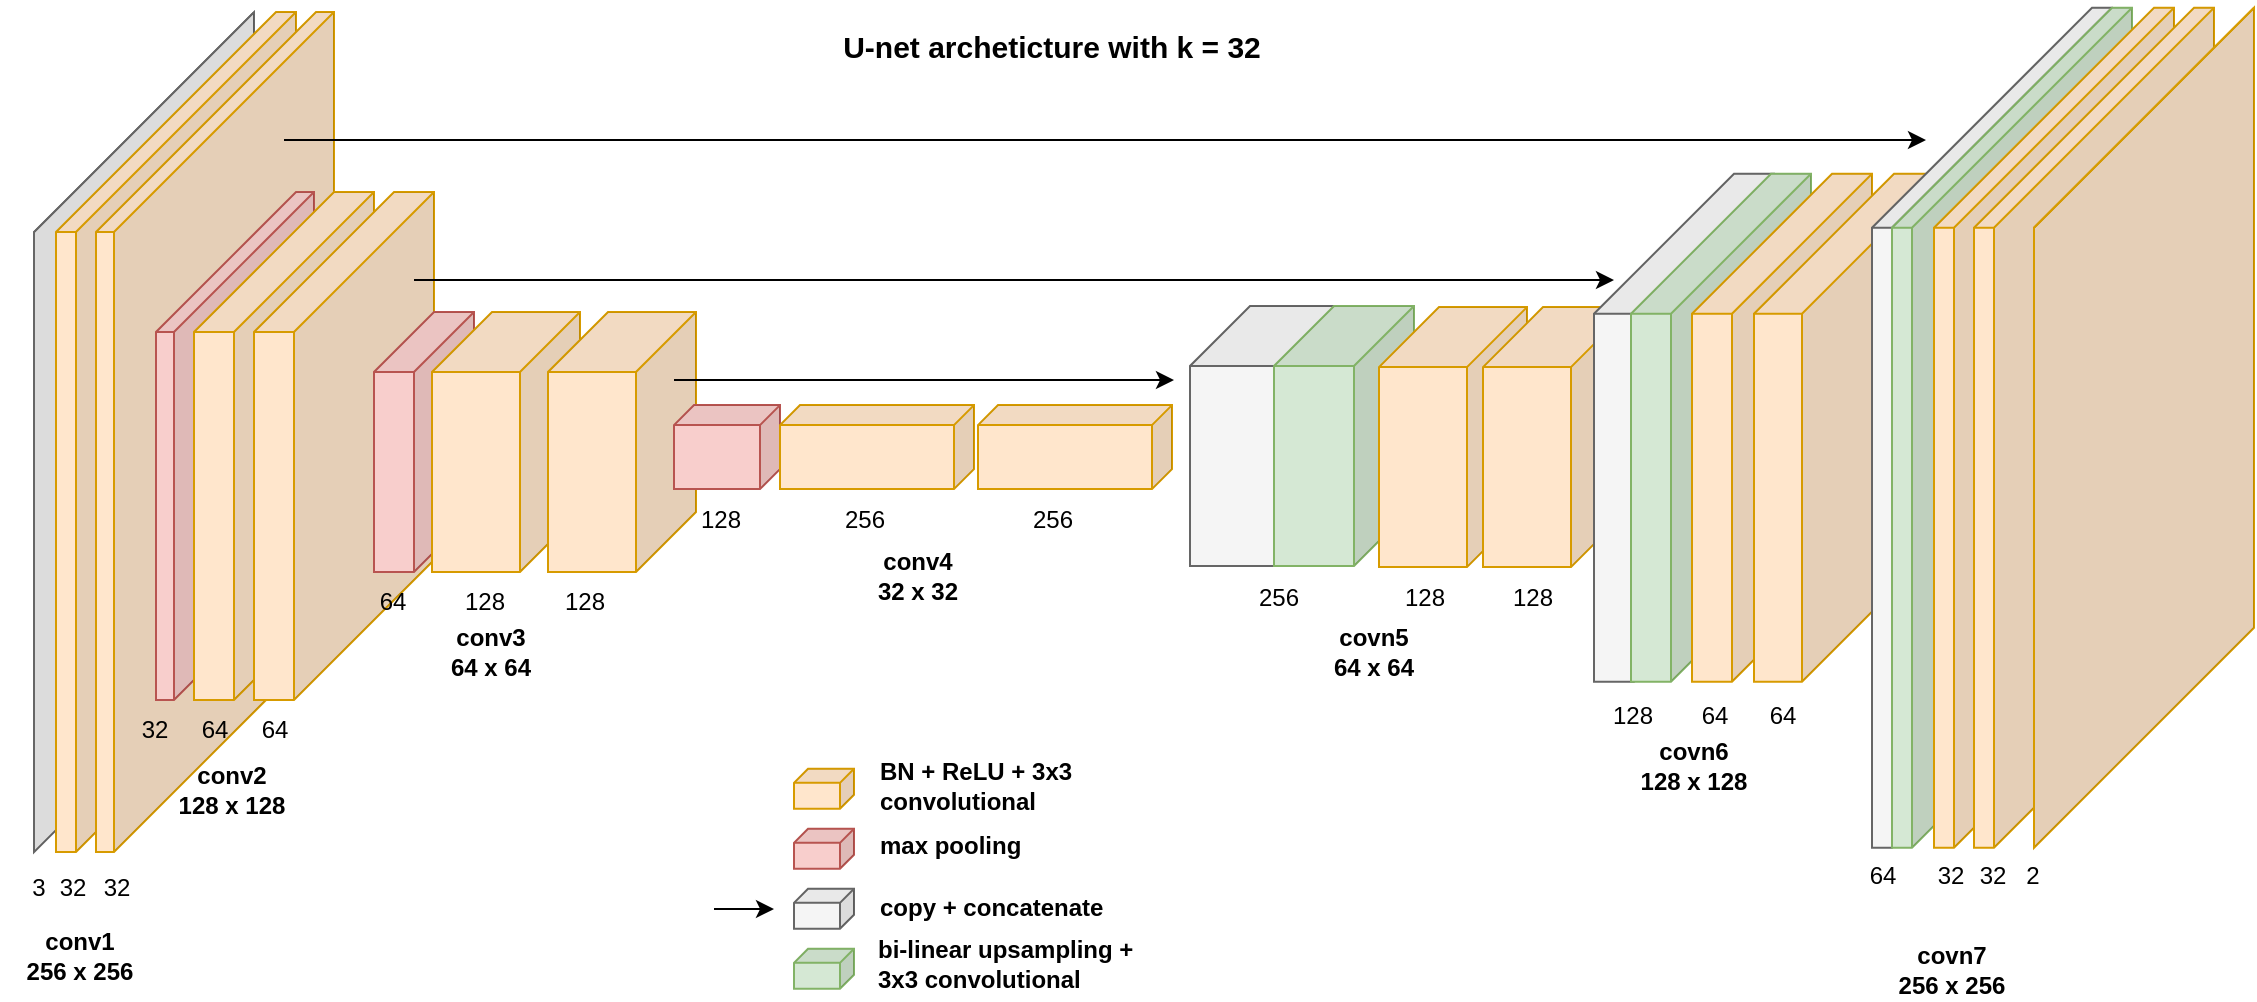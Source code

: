 <mxfile version="16.0.2" type="device"><diagram id="QJjx0-fPxzvcmYibJWj1" name="Page-1"><mxGraphModel dx="1529" dy="817" grid="1" gridSize="10" guides="1" tooltips="1" connect="1" arrows="1" fold="1" page="0" pageScale="1" pageWidth="1654" pageHeight="1169" math="0" shadow="0"><root><mxCell id="0"/><mxCell id="1" parent="0"/><mxCell id="-IOG-JnelObulEaHI8Jq-29" value="" style="shape=cube;whiteSpace=wrap;html=1;boundedLbl=1;backgroundOutline=1;darkOpacity=0.05;darkOpacity2=0.1;size=30;direction=east;flipH=1;fillColor=#f5f5f5;fontColor=#333333;strokeColor=#666666;" vertex="1" parent="1"><mxGeometry x="638" y="243" width="74" height="130" as="geometry"/></mxCell><mxCell id="-IOG-JnelObulEaHI8Jq-17" value="" style="shape=cube;whiteSpace=wrap;html=1;boundedLbl=1;backgroundOutline=1;darkOpacity=0.05;darkOpacity2=0.1;size=30;direction=east;flipH=1;fillColor=#d5e8d4;strokeColor=#82b366;" vertex="1" parent="1"><mxGeometry x="680" y="243" width="70" height="130" as="geometry"/></mxCell><mxCell id="-IOG-JnelObulEaHI8Jq-18" value="" style="shape=cube;whiteSpace=wrap;html=1;boundedLbl=1;backgroundOutline=1;darkOpacity=0.05;darkOpacity2=0.1;size=30;direction=east;flipH=1;fillColor=#ffe6cc;strokeColor=#d79b00;" vertex="1" parent="1"><mxGeometry x="732.5" y="243.56" width="74" height="130" as="geometry"/></mxCell><mxCell id="-IOG-JnelObulEaHI8Jq-19" value="" style="shape=cube;whiteSpace=wrap;html=1;boundedLbl=1;backgroundOutline=1;darkOpacity=0.05;darkOpacity2=0.1;size=30;direction=east;flipH=1;fillColor=#ffe6cc;strokeColor=#d79b00;" vertex="1" parent="1"><mxGeometry x="784.5" y="243.56" width="74" height="130" as="geometry"/></mxCell><mxCell id="-IOG-JnelObulEaHI8Jq-59" value="" style="shape=cube;whiteSpace=wrap;html=1;boundedLbl=1;backgroundOutline=1;darkOpacity=0.05;darkOpacity2=0.1;size=70;direction=east;flipH=1;fillColor=#f5f5f5;strokeColor=#666666;fontColor=#333333;" vertex="1" parent="1"><mxGeometry x="840" y="176.88" width="90" height="254" as="geometry"/></mxCell><mxCell id="-IOG-JnelObulEaHI8Jq-45" value="" style="shape=cube;whiteSpace=wrap;html=1;boundedLbl=1;backgroundOutline=1;darkOpacity=0.05;darkOpacity2=0.1;size=110;direction=east;flipH=1;fillColor=#f5f5f5;strokeColor=#666666;fontColor=#333333;" vertex="1" parent="1"><mxGeometry x="60" y="96.06" width="110" height="420" as="geometry"/></mxCell><mxCell id="-IOG-JnelObulEaHI8Jq-15" value="" style="shape=cube;whiteSpace=wrap;html=1;boundedLbl=1;backgroundOutline=1;darkOpacity=0.05;darkOpacity2=0.1;size=10;direction=east;flipH=1;fillColor=#ffe6cc;strokeColor=#d79b00;" vertex="1" parent="1"><mxGeometry x="532" y="292.56" width="97" height="42" as="geometry"/></mxCell><mxCell id="4f-DMQIj-ya-iA7LCkDa-1" value="" style="shape=cube;whiteSpace=wrap;html=1;boundedLbl=1;backgroundOutline=1;darkOpacity=0.05;darkOpacity2=0.1;size=110;direction=east;flipH=1;fillColor=#ffe6cc;strokeColor=#d79b00;" parent="1" vertex="1"><mxGeometry x="71" y="96" width="120" height="420" as="geometry"/></mxCell><mxCell id="4f-DMQIj-ya-iA7LCkDa-2" value="" style="shape=cube;whiteSpace=wrap;html=1;boundedLbl=1;backgroundOutline=1;darkOpacity=0.05;darkOpacity2=0.1;size=110;direction=east;flipH=1;fillColor=#ffe6cc;strokeColor=#d79b00;" parent="1" vertex="1"><mxGeometry x="91" y="96" width="119" height="420" as="geometry"/></mxCell><mxCell id="4f-DMQIj-ya-iA7LCkDa-3" value="" style="shape=cube;whiteSpace=wrap;html=1;boundedLbl=1;backgroundOutline=1;darkOpacity=0.05;darkOpacity2=0.1;size=70;direction=east;flipH=1;fillColor=#f8cecc;strokeColor=#b85450;" parent="1" vertex="1"><mxGeometry x="121" y="186" width="79" height="254" as="geometry"/></mxCell><mxCell id="4f-DMQIj-ya-iA7LCkDa-4" value="" style="shape=cube;whiteSpace=wrap;html=1;boundedLbl=1;backgroundOutline=1;darkOpacity=0.05;darkOpacity2=0.1;size=70;direction=east;flipH=1;fillColor=#ffe6cc;strokeColor=#d79b00;" parent="1" vertex="1"><mxGeometry x="140" y="186" width="90" height="254" as="geometry"/></mxCell><mxCell id="4f-DMQIj-ya-iA7LCkDa-23" value="" style="shape=cube;whiteSpace=wrap;html=1;boundedLbl=1;backgroundOutline=1;darkOpacity=0.05;darkOpacity2=0.1;size=7;direction=east;flipH=1;fillColor=#ffe6cc;strokeColor=#d79b00;" parent="1" vertex="1"><mxGeometry x="440" y="474.41" width="30" height="20" as="geometry"/></mxCell><mxCell id="4f-DMQIj-ya-iA7LCkDa-24" value="" style="shape=cube;whiteSpace=wrap;html=1;boundedLbl=1;backgroundOutline=1;darkOpacity=0.05;darkOpacity2=0.1;size=7;direction=east;flipH=1;fillColor=#f8cecc;strokeColor=#b85450;" parent="1" vertex="1"><mxGeometry x="440" y="504.41" width="30" height="20" as="geometry"/></mxCell><mxCell id="4f-DMQIj-ya-iA7LCkDa-26" value="" style="shape=cube;whiteSpace=wrap;html=1;boundedLbl=1;backgroundOutline=1;darkOpacity=0.05;darkOpacity2=0.1;size=7;direction=east;flipH=1;fillColor=#f5f5f5;strokeColor=#666666;fontColor=#333333;" parent="1" vertex="1"><mxGeometry x="440" y="534.41" width="30" height="20" as="geometry"/></mxCell><mxCell id="4f-DMQIj-ya-iA7LCkDa-28" value="" style="shape=cube;whiteSpace=wrap;html=1;boundedLbl=1;backgroundOutline=1;darkOpacity=0.05;darkOpacity2=0.1;size=7;direction=east;flipH=1;fillColor=#d5e8d4;strokeColor=#82b366;" parent="1" vertex="1"><mxGeometry x="440" y="564.41" width="30" height="20" as="geometry"/></mxCell><mxCell id="4f-DMQIj-ya-iA7LCkDa-32" value="&lt;b&gt;conv3&lt;br&gt;64 x 64&lt;br&gt;&lt;/b&gt;" style="text;html=1;strokeColor=none;fillColor=none;align=center;verticalAlign=middle;whiteSpace=wrap;rounded=0;" parent="1" vertex="1"><mxGeometry x="262" y="400.88" width="53" height="30" as="geometry"/></mxCell><mxCell id="4f-DMQIj-ya-iA7LCkDa-33" value="&lt;b&gt;conv4&lt;br&gt;32 x 32&lt;br&gt;&lt;/b&gt;" style="text;html=1;strokeColor=none;fillColor=none;align=center;verticalAlign=middle;whiteSpace=wrap;rounded=0;" parent="1" vertex="1"><mxGeometry x="472" y="355.44" width="60" height="45.44" as="geometry"/></mxCell><mxCell id="4f-DMQIj-ya-iA7LCkDa-34" value="&lt;b&gt;covn5&lt;br&gt;64 x 64&lt;br&gt;&lt;/b&gt;" style="text;html=1;strokeColor=none;fillColor=none;align=center;verticalAlign=middle;whiteSpace=wrap;rounded=0;" parent="1" vertex="1"><mxGeometry x="700" y="400.88" width="60" height="30" as="geometry"/></mxCell><mxCell id="4f-DMQIj-ya-iA7LCkDa-39" value="64" style="text;html=1;strokeColor=none;fillColor=none;align=center;verticalAlign=middle;whiteSpace=wrap;rounded=0;" parent="1" vertex="1"><mxGeometry x="131" y="440" width="39" height="30" as="geometry"/></mxCell><mxCell id="4f-DMQIj-ya-iA7LCkDa-50" value="BN + ReLU + 3x3 convolutional" style="text;html=1;strokeColor=none;fillColor=none;align=left;verticalAlign=middle;whiteSpace=wrap;rounded=0;fontStyle=1" parent="1" vertex="1"><mxGeometry x="481" y="471.47" width="176" height="23.88" as="geometry"/></mxCell><mxCell id="4f-DMQIj-ya-iA7LCkDa-51" value="max pooling" style="text;html=1;strokeColor=none;fillColor=none;align=left;verticalAlign=middle;whiteSpace=wrap;rounded=0;fontStyle=1" parent="1" vertex="1"><mxGeometry x="481" y="501.47" width="138" height="23.88" as="geometry"/></mxCell><mxCell id="4f-DMQIj-ya-iA7LCkDa-52" value="copy + concatenate" style="text;html=1;strokeColor=none;fillColor=none;align=left;verticalAlign=middle;whiteSpace=wrap;rounded=0;fontStyle=1" parent="1" vertex="1"><mxGeometry x="481" y="532.53" width="138" height="23.88" as="geometry"/></mxCell><mxCell id="4f-DMQIj-ya-iA7LCkDa-53" value="bi-linear upsampling + 3x3 convolutional" style="text;html=1;strokeColor=none;fillColor=none;align=left;verticalAlign=middle;whiteSpace=wrap;rounded=0;fontStyle=1" parent="1" vertex="1"><mxGeometry x="480" y="560.53" width="138" height="23.88" as="geometry"/></mxCell><mxCell id="-IOG-JnelObulEaHI8Jq-4" value="" style="shape=cube;whiteSpace=wrap;html=1;boundedLbl=1;backgroundOutline=1;darkOpacity=0.05;darkOpacity2=0.1;size=70;direction=east;flipH=1;fillColor=#ffe6cc;strokeColor=#d79b00;" vertex="1" parent="1"><mxGeometry x="170" y="186" width="90" height="254" as="geometry"/></mxCell><mxCell id="-IOG-JnelObulEaHI8Jq-6" value="" style="shape=cube;whiteSpace=wrap;html=1;boundedLbl=1;backgroundOutline=1;darkOpacity=0.05;darkOpacity2=0.1;size=30;direction=east;flipH=1;fillColor=#f8cecc;strokeColor=#b85450;" vertex="1" parent="1"><mxGeometry x="230" y="246" width="50" height="130" as="geometry"/></mxCell><mxCell id="-IOG-JnelObulEaHI8Jq-8" value="" style="shape=cube;whiteSpace=wrap;html=1;boundedLbl=1;backgroundOutline=1;darkOpacity=0.05;darkOpacity2=0.1;size=30;direction=east;flipH=1;fillColor=#ffe6cc;strokeColor=#d79b00;" vertex="1" parent="1"><mxGeometry x="259" y="246" width="74" height="130" as="geometry"/></mxCell><mxCell id="-IOG-JnelObulEaHI8Jq-10" value="" style="shape=cube;whiteSpace=wrap;html=1;boundedLbl=1;backgroundOutline=1;darkOpacity=0.05;darkOpacity2=0.1;size=30;direction=east;flipH=1;fillColor=#ffe6cc;strokeColor=#d79b00;" vertex="1" parent="1"><mxGeometry x="317" y="246" width="74" height="130" as="geometry"/></mxCell><mxCell id="-IOG-JnelObulEaHI8Jq-11" value="" style="shape=cube;whiteSpace=wrap;html=1;boundedLbl=1;backgroundOutline=1;darkOpacity=0.05;darkOpacity2=0.1;size=10;direction=east;flipH=1;fillColor=#f8cecc;strokeColor=#b85450;" vertex="1" parent="1"><mxGeometry x="380" y="292.56" width="53" height="42" as="geometry"/></mxCell><mxCell id="-IOG-JnelObulEaHI8Jq-16" value="" style="shape=cube;whiteSpace=wrap;html=1;boundedLbl=1;backgroundOutline=1;darkOpacity=0.05;darkOpacity2=0.1;size=10;direction=east;flipH=1;fillColor=#ffe6cc;strokeColor=#d79b00;" vertex="1" parent="1"><mxGeometry x="433" y="292.56" width="97" height="42" as="geometry"/></mxCell><mxCell id="-IOG-JnelObulEaHI8Jq-32" style="edgeStyle=orthogonalEdgeStyle;rounded=0;orthogonalLoop=1;jettySize=auto;html=1;" edge="1" parent="1"><mxGeometry relative="1" as="geometry"><mxPoint x="380" y="280" as="sourcePoint"/><mxPoint x="630" y="280" as="targetPoint"/><Array as="points"><mxPoint x="500" y="280"/><mxPoint x="500" y="280"/></Array></mxGeometry></mxCell><mxCell id="-IOG-JnelObulEaHI8Jq-33" value="128" style="text;html=1;strokeColor=none;fillColor=none;align=center;verticalAlign=middle;whiteSpace=wrap;rounded=0;" vertex="1" parent="1"><mxGeometry x="374" y="334.56" width="59" height="30" as="geometry"/></mxCell><mxCell id="-IOG-JnelObulEaHI8Jq-34" value="64" style="text;html=1;strokeColor=none;fillColor=none;align=center;verticalAlign=middle;whiteSpace=wrap;rounded=0;" vertex="1" parent="1"><mxGeometry x="210" y="376" width="59" height="30" as="geometry"/></mxCell><mxCell id="-IOG-JnelObulEaHI8Jq-35" value="128" style="text;html=1;strokeColor=none;fillColor=none;align=center;verticalAlign=middle;whiteSpace=wrap;rounded=0;" vertex="1" parent="1"><mxGeometry x="256" y="376" width="59" height="30" as="geometry"/></mxCell><mxCell id="-IOG-JnelObulEaHI8Jq-36" value="128" style="text;html=1;strokeColor=none;fillColor=none;align=center;verticalAlign=middle;whiteSpace=wrap;rounded=0;" vertex="1" parent="1"><mxGeometry x="305.5" y="376" width="59" height="30" as="geometry"/></mxCell><mxCell id="-IOG-JnelObulEaHI8Jq-38" value="64" style="text;html=1;strokeColor=none;fillColor=none;align=center;verticalAlign=middle;whiteSpace=wrap;rounded=0;" vertex="1" parent="1"><mxGeometry x="161" y="440" width="39" height="30" as="geometry"/></mxCell><mxCell id="-IOG-JnelObulEaHI8Jq-41" value="32" style="text;html=1;strokeColor=none;fillColor=none;align=center;verticalAlign=middle;whiteSpace=wrap;rounded=0;" vertex="1" parent="1"><mxGeometry x="101" y="440" width="39" height="30" as="geometry"/></mxCell><mxCell id="-IOG-JnelObulEaHI8Jq-42" value="32" style="text;html=1;strokeColor=none;fillColor=none;align=center;verticalAlign=middle;whiteSpace=wrap;rounded=0;" vertex="1" parent="1"><mxGeometry x="82" y="519.06" width="39" height="30" as="geometry"/></mxCell><mxCell id="-IOG-JnelObulEaHI8Jq-43" value="32" style="text;html=1;strokeColor=none;fillColor=none;align=center;verticalAlign=middle;whiteSpace=wrap;rounded=0;" vertex="1" parent="1"><mxGeometry x="60" y="519.06" width="39" height="30" as="geometry"/></mxCell><mxCell id="-IOG-JnelObulEaHI8Jq-46" value="3" style="text;html=1;strokeColor=none;fillColor=none;align=center;verticalAlign=middle;whiteSpace=wrap;rounded=0;" vertex="1" parent="1"><mxGeometry x="43" y="519.06" width="39" height="30" as="geometry"/></mxCell><mxCell id="-IOG-JnelObulEaHI8Jq-49" value="256" style="text;html=1;strokeColor=none;fillColor=none;align=center;verticalAlign=middle;whiteSpace=wrap;rounded=0;" vertex="1" parent="1"><mxGeometry x="445.5" y="334.56" width="59" height="30" as="geometry"/></mxCell><mxCell id="-IOG-JnelObulEaHI8Jq-50" value="256" style="text;html=1;strokeColor=none;fillColor=none;align=center;verticalAlign=middle;whiteSpace=wrap;rounded=0;" vertex="1" parent="1"><mxGeometry x="539.5" y="334.56" width="59" height="30" as="geometry"/></mxCell><mxCell id="-IOG-JnelObulEaHI8Jq-53" value="&lt;b&gt;conv2&lt;br&gt;128 x 128&lt;br&gt;&lt;/b&gt;" style="text;html=1;strokeColor=none;fillColor=none;align=center;verticalAlign=middle;whiteSpace=wrap;rounded=0;" vertex="1" parent="1"><mxGeometry x="121" y="470" width="76" height="30" as="geometry"/></mxCell><mxCell id="-IOG-JnelObulEaHI8Jq-54" value="&lt;b&gt;conv1&lt;br&gt;256 x 256&lt;br&gt;&lt;/b&gt;" style="text;html=1;strokeColor=none;fillColor=none;align=center;verticalAlign=middle;whiteSpace=wrap;rounded=0;" vertex="1" parent="1"><mxGeometry x="45" y="552.94" width="76" height="30" as="geometry"/></mxCell><mxCell id="-IOG-JnelObulEaHI8Jq-56" value="256" style="text;html=1;strokeColor=none;fillColor=none;align=center;verticalAlign=middle;whiteSpace=wrap;rounded=0;" vertex="1" parent="1"><mxGeometry x="653" y="373.56" width="59" height="30" as="geometry"/></mxCell><mxCell id="-IOG-JnelObulEaHI8Jq-57" value="128" style="text;html=1;strokeColor=none;fillColor=none;align=center;verticalAlign=middle;whiteSpace=wrap;rounded=0;" vertex="1" parent="1"><mxGeometry x="725.5" y="373.56" width="59" height="30" as="geometry"/></mxCell><mxCell id="-IOG-JnelObulEaHI8Jq-58" value="128" style="text;html=1;strokeColor=none;fillColor=none;align=center;verticalAlign=middle;whiteSpace=wrap;rounded=0;" vertex="1" parent="1"><mxGeometry x="780" y="373.56" width="59" height="30" as="geometry"/></mxCell><mxCell id="-IOG-JnelObulEaHI8Jq-60" value="" style="shape=cube;whiteSpace=wrap;html=1;boundedLbl=1;backgroundOutline=1;darkOpacity=0.05;darkOpacity2=0.1;size=70;direction=east;flipH=1;fillColor=#d5e8d4;strokeColor=#82b366;" vertex="1" parent="1"><mxGeometry x="858.5" y="176.88" width="90" height="254" as="geometry"/></mxCell><mxCell id="-IOG-JnelObulEaHI8Jq-61" value="" style="shape=cube;whiteSpace=wrap;html=1;boundedLbl=1;backgroundOutline=1;darkOpacity=0.05;darkOpacity2=0.1;size=70;direction=east;flipH=1;fillColor=#ffe6cc;strokeColor=#d79b00;" vertex="1" parent="1"><mxGeometry x="889" y="176.88" width="90" height="254" as="geometry"/></mxCell><mxCell id="-IOG-JnelObulEaHI8Jq-62" value="" style="shape=cube;whiteSpace=wrap;html=1;boundedLbl=1;backgroundOutline=1;darkOpacity=0.05;darkOpacity2=0.1;size=70;direction=east;flipH=1;fillColor=#ffe6cc;strokeColor=#d79b00;" vertex="1" parent="1"><mxGeometry x="920" y="176.88" width="94" height="254" as="geometry"/></mxCell><mxCell id="-IOG-JnelObulEaHI8Jq-63" style="edgeStyle=orthogonalEdgeStyle;rounded=0;orthogonalLoop=1;jettySize=auto;html=1;" edge="1" parent="1"><mxGeometry relative="1" as="geometry"><mxPoint x="250" y="230" as="sourcePoint"/><mxPoint x="850" y="230" as="targetPoint"/></mxGeometry></mxCell><mxCell id="-IOG-JnelObulEaHI8Jq-64" style="edgeStyle=orthogonalEdgeStyle;rounded=0;orthogonalLoop=1;jettySize=auto;html=1;" edge="1" parent="1"><mxGeometry relative="1" as="geometry"><mxPoint x="400" y="544.47" as="sourcePoint"/><mxPoint x="430" y="544.9" as="targetPoint"/></mxGeometry></mxCell><mxCell id="-IOG-JnelObulEaHI8Jq-65" value="128" style="text;html=1;strokeColor=none;fillColor=none;align=center;verticalAlign=middle;whiteSpace=wrap;rounded=0;" vertex="1" parent="1"><mxGeometry x="830" y="432.94" width="59" height="30" as="geometry"/></mxCell><mxCell id="-IOG-JnelObulEaHI8Jq-66" value="64" style="text;html=1;strokeColor=none;fillColor=none;align=center;verticalAlign=middle;whiteSpace=wrap;rounded=0;" vertex="1" parent="1"><mxGeometry x="871" y="432.94" width="59" height="30" as="geometry"/></mxCell><mxCell id="-IOG-JnelObulEaHI8Jq-67" value="64" style="text;html=1;strokeColor=none;fillColor=none;align=center;verticalAlign=middle;whiteSpace=wrap;rounded=0;" vertex="1" parent="1"><mxGeometry x="904.5" y="432.94" width="59" height="30" as="geometry"/></mxCell><mxCell id="-IOG-JnelObulEaHI8Jq-24" value="" style="shape=cube;whiteSpace=wrap;html=1;boundedLbl=1;backgroundOutline=1;darkOpacity=0.05;darkOpacity2=0.1;size=110;direction=east;flipH=1;fillColor=#f5f5f5;strokeColor=#666666;fontColor=#333333;" vertex="1" parent="1"><mxGeometry x="979" y="93.88" width="120" height="420" as="geometry"/></mxCell><mxCell id="-IOG-JnelObulEaHI8Jq-69" value="" style="shape=cube;whiteSpace=wrap;html=1;boundedLbl=1;backgroundOutline=1;darkOpacity=0.05;darkOpacity2=0.1;size=110;direction=east;flipH=1;fillColor=#d5e8d4;strokeColor=#82b366;" vertex="1" parent="1"><mxGeometry x="989" y="93.88" width="120" height="420" as="geometry"/></mxCell><mxCell id="-IOG-JnelObulEaHI8Jq-25" value="" style="shape=cube;whiteSpace=wrap;html=1;boundedLbl=1;backgroundOutline=1;darkOpacity=0.05;darkOpacity2=0.1;size=110;direction=east;flipH=1;fillColor=#ffe6cc;strokeColor=#d79b00;" vertex="1" parent="1"><mxGeometry x="1010" y="93.88" width="120" height="420" as="geometry"/></mxCell><mxCell id="-IOG-JnelObulEaHI8Jq-26" value="" style="shape=cube;whiteSpace=wrap;html=1;boundedLbl=1;backgroundOutline=1;darkOpacity=0.05;darkOpacity2=0.1;size=110;direction=east;flipH=1;fillColor=#ffe6cc;strokeColor=#d79b00;" vertex="1" parent="1"><mxGeometry x="1030" y="93.88" width="120" height="420" as="geometry"/></mxCell><mxCell id="-IOG-JnelObulEaHI8Jq-71" value="" style="shape=cube;whiteSpace=wrap;html=1;boundedLbl=1;backgroundOutline=1;darkOpacity=0.05;darkOpacity2=0.1;size=110;direction=east;flipH=1;fillColor=#ffe6cc;strokeColor=#d79b00;" vertex="1" parent="1"><mxGeometry x="1060" y="93.88" width="110" height="420" as="geometry"/></mxCell><mxCell id="-IOG-JnelObulEaHI8Jq-72" style="edgeStyle=orthogonalEdgeStyle;rounded=0;orthogonalLoop=1;jettySize=auto;html=1;" edge="1" parent="1"><mxGeometry relative="1" as="geometry"><mxPoint x="185.0" y="160" as="sourcePoint"/><mxPoint x="1006" y="160" as="targetPoint"/></mxGeometry></mxCell><mxCell id="-IOG-JnelObulEaHI8Jq-73" value="&lt;b&gt;covn6&lt;br&gt;128 x 128&lt;br&gt;&lt;/b&gt;" style="text;html=1;strokeColor=none;fillColor=none;align=center;verticalAlign=middle;whiteSpace=wrap;rounded=0;" vertex="1" parent="1"><mxGeometry x="860" y="457.94" width="60" height="30" as="geometry"/></mxCell><mxCell id="-IOG-JnelObulEaHI8Jq-74" value="&lt;b&gt;covn7&lt;br&gt;256 x 256&lt;br&gt;&lt;/b&gt;" style="text;html=1;strokeColor=none;fillColor=none;align=center;verticalAlign=middle;whiteSpace=wrap;rounded=0;" vertex="1" parent="1"><mxGeometry x="989" y="560" width="60" height="30" as="geometry"/></mxCell><mxCell id="-IOG-JnelObulEaHI8Jq-75" value="64" style="text;html=1;strokeColor=none;fillColor=none;align=center;verticalAlign=middle;whiteSpace=wrap;rounded=0;" vertex="1" parent="1"><mxGeometry x="955" y="512.94" width="59" height="30" as="geometry"/></mxCell><mxCell id="-IOG-JnelObulEaHI8Jq-76" value="32" style="text;html=1;strokeColor=none;fillColor=none;align=center;verticalAlign=middle;whiteSpace=wrap;rounded=0;" vertex="1" parent="1"><mxGeometry x="989" y="512.94" width="59" height="30" as="geometry"/></mxCell><mxCell id="-IOG-JnelObulEaHI8Jq-78" value="32" style="text;html=1;strokeColor=none;fillColor=none;align=center;verticalAlign=middle;whiteSpace=wrap;rounded=0;" vertex="1" parent="1"><mxGeometry x="1009.5" y="512.94" width="59" height="30" as="geometry"/></mxCell><mxCell id="-IOG-JnelObulEaHI8Jq-80" value="2" style="text;html=1;strokeColor=none;fillColor=none;align=center;verticalAlign=middle;whiteSpace=wrap;rounded=0;" vertex="1" parent="1"><mxGeometry x="1030" y="512.94" width="59" height="30" as="geometry"/></mxCell><mxCell id="-IOG-JnelObulEaHI8Jq-81" value="&lt;b style=&quot;font-size: 15px;&quot;&gt;U-net archeticture with k = 32&lt;br style=&quot;font-size: 15px;&quot;&gt;&lt;/b&gt;" style="text;html=1;strokeColor=none;fillColor=none;align=center;verticalAlign=middle;whiteSpace=wrap;rounded=0;fontSize=15;" vertex="1" parent="1"><mxGeometry x="444" y="90" width="250" height="45.44" as="geometry"/></mxCell></root></mxGraphModel></diagram></mxfile>